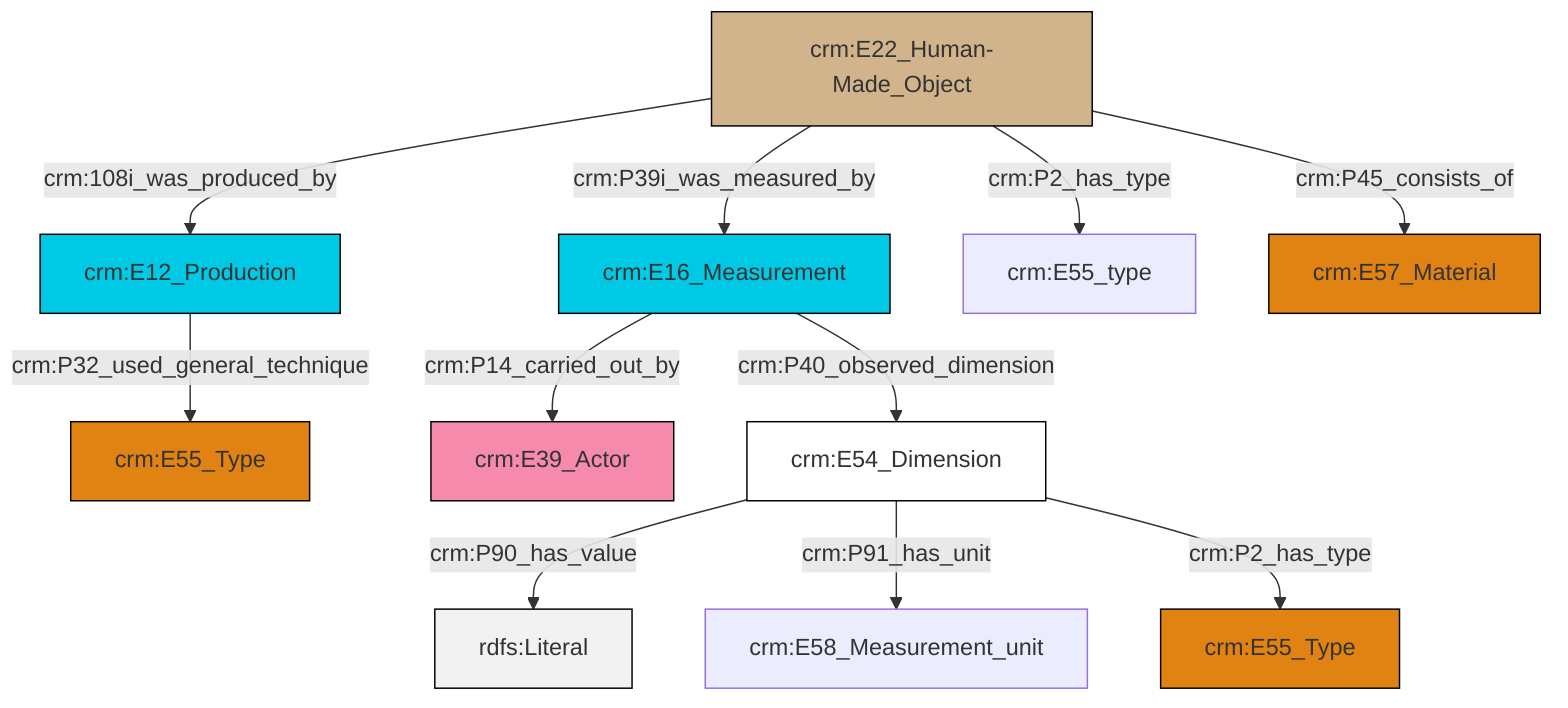 graph TD
classDef Literal fill:#f2f2f2,stroke:#000000;
classDef CRM_Entity fill:#FFFFFF,stroke:#000000;
classDef Temporal_Entity fill:#00C9E6, stroke:#000000;
classDef Type fill:#E18312, stroke:#000000;
classDef Time-Span fill:#2C9C91, stroke:#000000;
classDef Appellation fill:#FFEB7F, stroke:#000000;
classDef Place fill:#008836, stroke:#000000;
classDef Persistent_Item fill:#B266B2, stroke:#000000;
classDef Conceptual_Object fill:#FFD700, stroke:#000000;
classDef Physical_Thing fill:#D2B48C, stroke:#000000;
classDef Actor fill:#f58aad, stroke:#000000;
classDef PC_Classes fill:#4ce600, stroke:#000000;
classDef Multi fill:#cccccc,stroke:#000000;

0["crm:E22_Human-Made_Object"]:::Physical_Thing -->|crm:108i_was_produced_by| 1["crm:E12_Production"]:::Temporal_Entity
1["crm:E12_Production"]:::Temporal_Entity -->|crm:P32_used_general_technique| 2["crm:E55_Type"]:::Type
3["crm:E16_Measurement"]:::Temporal_Entity -->|crm:P14_carried_out_by| 4["crm:E39_Actor"]:::Actor
0["crm:E22_Human-Made_Object"]:::Physical_Thing -->|crm:P39i_was_measured_by| 3["crm:E16_Measurement"]:::Temporal_Entity
0["crm:E22_Human-Made_Object"]:::Physical_Thing -->|crm:P2_has_type| 9["crm:E55_type"]:::Default
0["crm:E22_Human-Made_Object"]:::Physical_Thing -->|crm:P45_consists_of| 10["crm:E57_Material"]:::Type
11["crm:E54_Dimension"]:::CRM_Entity -->|crm:P90_has_value| 13[rdfs:Literal]:::Literal
11["crm:E54_Dimension"]:::CRM_Entity -->|crm:P91_has_unit| 15["crm:E58_Measurement_unit"]:::Default
11["crm:E54_Dimension"]:::CRM_Entity -->|crm:P2_has_type| 5["crm:E55_Type"]:::Type
3["crm:E16_Measurement"]:::Temporal_Entity -->|crm:P40_observed_dimension| 11["crm:E54_Dimension"]:::CRM_Entity